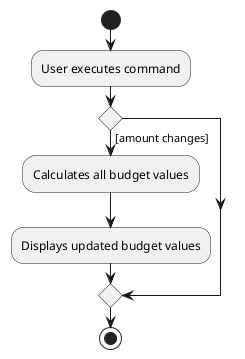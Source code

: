 @startuml
start
:User executes command;

if () then ([amount changes])
    :Calculates all budget values;
    :Displays updated budget values;
else ()
endif
stop
@enduml
